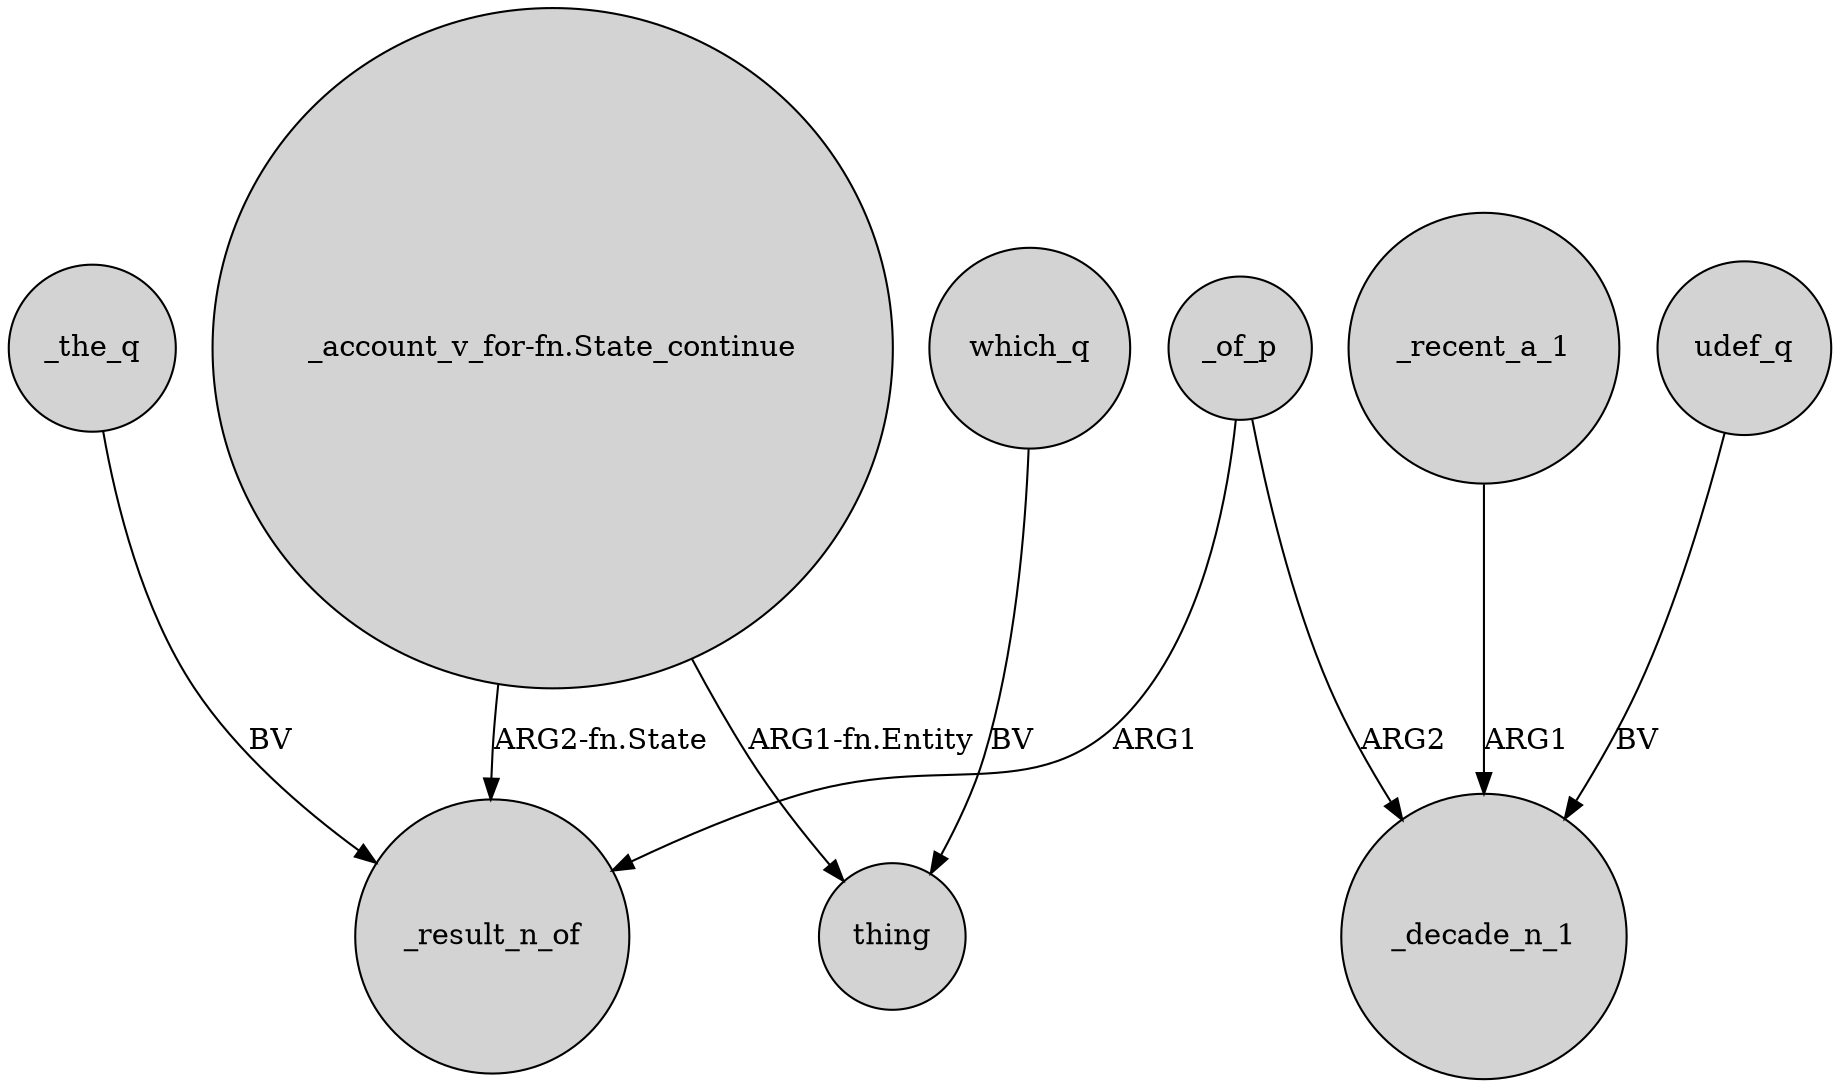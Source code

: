 digraph {
	node [shape=circle style=filled]
	_of_p -> _result_n_of [label=ARG1]
	udef_q -> _decade_n_1 [label=BV]
	_the_q -> _result_n_of [label=BV]
	_of_p -> _decade_n_1 [label=ARG2]
	_recent_a_1 -> _decade_n_1 [label=ARG1]
	"_account_v_for-fn.State_continue" -> _result_n_of [label="ARG2-fn.State"]
	"_account_v_for-fn.State_continue" -> thing [label="ARG1-fn.Entity"]
	which_q -> thing [label=BV]
}
